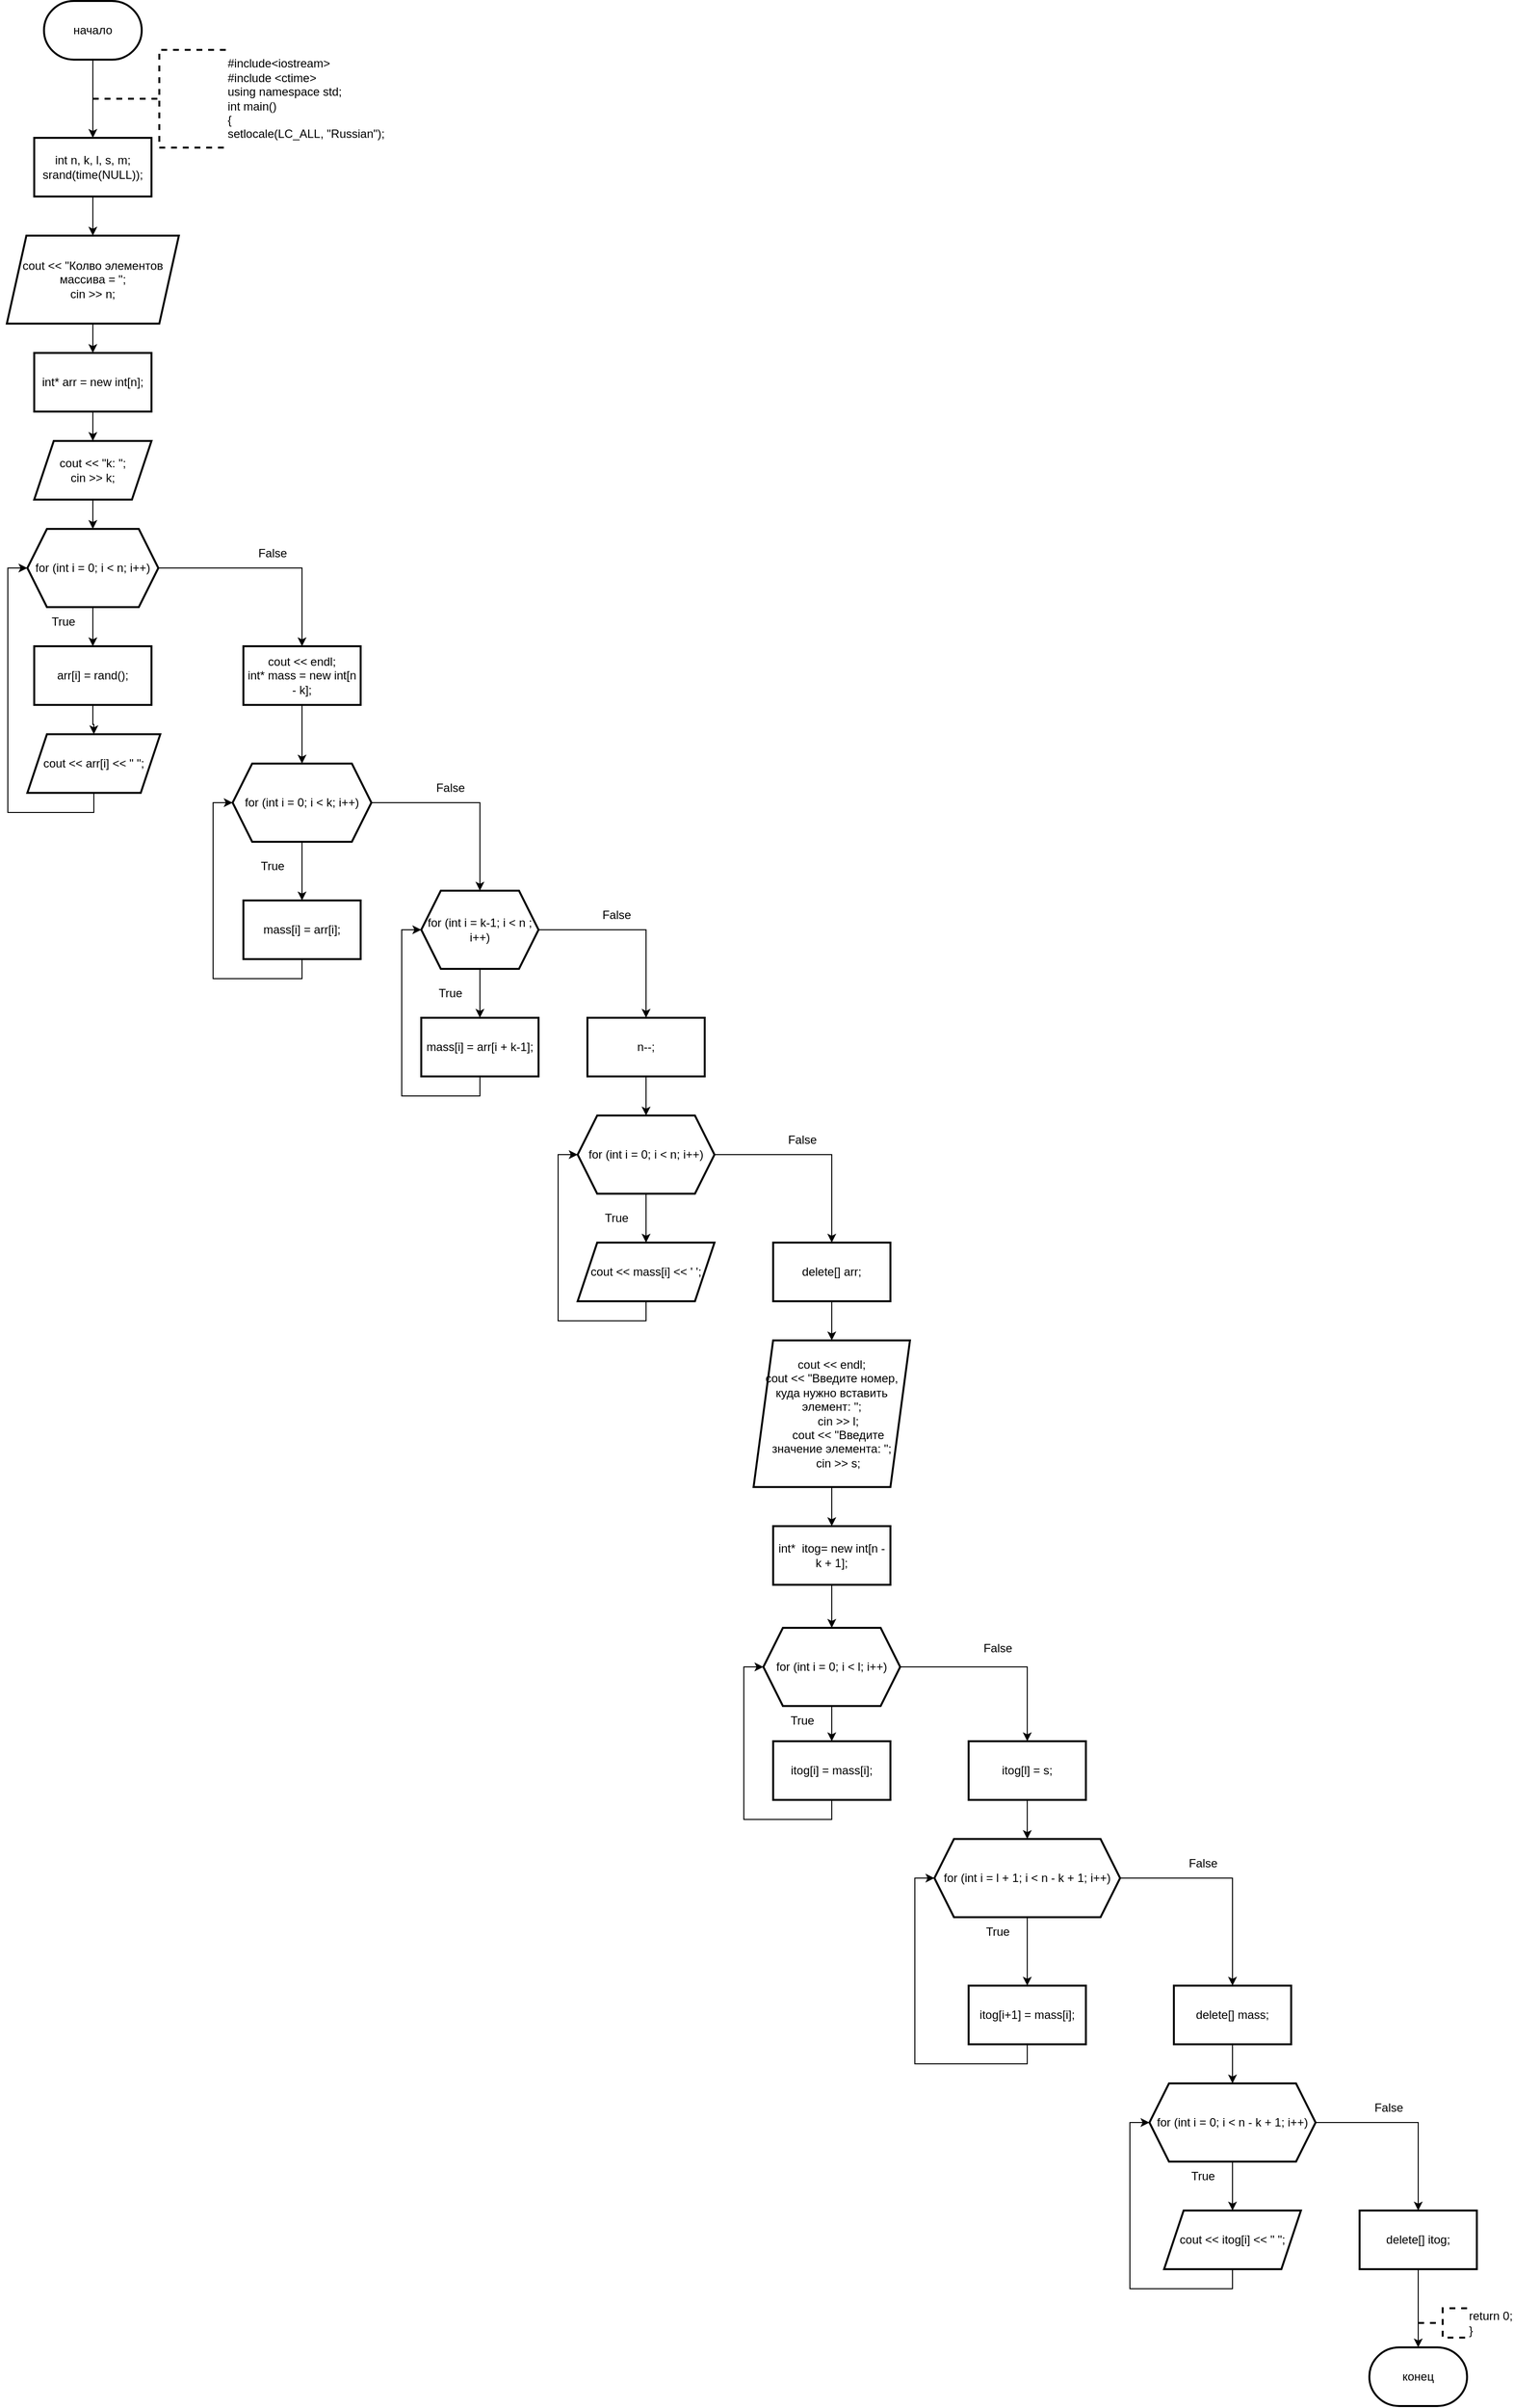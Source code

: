 <mxfile version="23.1.7" type="github">
  <diagram name="Страница — 1" id="seuOj2y7k8zDDkRaIZUc">
    <mxGraphModel dx="996" dy="559" grid="1" gridSize="10" guides="1" tooltips="1" connect="1" arrows="1" fold="1" page="1" pageScale="1" pageWidth="827" pageHeight="1169" math="0" shadow="0">
      <root>
        <mxCell id="0" />
        <mxCell id="1" parent="0" />
        <mxCell id="J5eXpDYhK6grdWMr7Jca-3" value="" style="edgeStyle=orthogonalEdgeStyle;rounded=0;orthogonalLoop=1;jettySize=auto;html=1;" edge="1" parent="1" source="J5eXpDYhK6grdWMr7Jca-1" target="J5eXpDYhK6grdWMr7Jca-2">
          <mxGeometry relative="1" as="geometry" />
        </mxCell>
        <mxCell id="J5eXpDYhK6grdWMr7Jca-1" value="начало" style="strokeWidth=2;html=1;shape=mxgraph.flowchart.terminator;whiteSpace=wrap;" vertex="1" parent="1">
          <mxGeometry x="364" y="10" width="100" height="60" as="geometry" />
        </mxCell>
        <mxCell id="J5eXpDYhK6grdWMr7Jca-6" value="" style="edgeStyle=orthogonalEdgeStyle;rounded=0;orthogonalLoop=1;jettySize=auto;html=1;" edge="1" parent="1" source="J5eXpDYhK6grdWMr7Jca-2" target="J5eXpDYhK6grdWMr7Jca-5">
          <mxGeometry relative="1" as="geometry" />
        </mxCell>
        <mxCell id="J5eXpDYhK6grdWMr7Jca-2" value="&lt;div&gt;int n, k, l, s, m;&lt;/div&gt;&lt;div&gt;srand(time(NULL));&lt;span style=&quot;&quot;&gt;&lt;/span&gt;&lt;/div&gt;" style="whiteSpace=wrap;html=1;strokeWidth=2;" vertex="1" parent="1">
          <mxGeometry x="354" y="150" width="120" height="60" as="geometry" />
        </mxCell>
        <mxCell id="J5eXpDYhK6grdWMr7Jca-4" value="&lt;div&gt;﻿#include&amp;lt;iostream&amp;gt;&lt;/div&gt;&lt;div&gt;#include &amp;lt;ctime&amp;gt;&lt;/div&gt;&lt;div&gt;using namespace std;&lt;/div&gt;&lt;div&gt;int main()&lt;/div&gt;&lt;div&gt;{&lt;/div&gt;&lt;div&gt;setlocale(LC_ALL, &quot;Russian&quot;);&lt;span style=&quot;&quot;&gt;&lt;/span&gt;&lt;/div&gt;" style="strokeWidth=2;html=1;shape=mxgraph.flowchart.annotation_2;align=left;labelPosition=right;pointerEvents=1;dashed=1;" vertex="1" parent="1">
          <mxGeometry x="414" y="60" width="136" height="100" as="geometry" />
        </mxCell>
        <mxCell id="J5eXpDYhK6grdWMr7Jca-8" value="" style="edgeStyle=orthogonalEdgeStyle;rounded=0;orthogonalLoop=1;jettySize=auto;html=1;" edge="1" parent="1" source="J5eXpDYhK6grdWMr7Jca-5" target="J5eXpDYhK6grdWMr7Jca-7">
          <mxGeometry relative="1" as="geometry" />
        </mxCell>
        <mxCell id="J5eXpDYhK6grdWMr7Jca-5" value="&lt;div&gt;cout &amp;lt;&amp;lt; &quot;Колво элементов массива = &quot;;&lt;/div&gt;&lt;div&gt;cin &amp;gt;&amp;gt; n;&lt;span style=&quot;&quot;&gt;&lt;/span&gt;&lt;/div&gt;" style="shape=parallelogram;perimeter=parallelogramPerimeter;whiteSpace=wrap;html=1;fixedSize=1;strokeWidth=2;" vertex="1" parent="1">
          <mxGeometry x="326" y="250" width="176" height="90" as="geometry" />
        </mxCell>
        <mxCell id="J5eXpDYhK6grdWMr7Jca-10" value="" style="edgeStyle=orthogonalEdgeStyle;rounded=0;orthogonalLoop=1;jettySize=auto;html=1;" edge="1" parent="1" source="J5eXpDYhK6grdWMr7Jca-7" target="J5eXpDYhK6grdWMr7Jca-9">
          <mxGeometry relative="1" as="geometry" />
        </mxCell>
        <mxCell id="J5eXpDYhK6grdWMr7Jca-7" value="int* arr = new int[n];" style="whiteSpace=wrap;html=1;strokeWidth=2;" vertex="1" parent="1">
          <mxGeometry x="354" y="370" width="120" height="60" as="geometry" />
        </mxCell>
        <mxCell id="J5eXpDYhK6grdWMr7Jca-12" value="" style="edgeStyle=orthogonalEdgeStyle;rounded=0;orthogonalLoop=1;jettySize=auto;html=1;" edge="1" parent="1" source="J5eXpDYhK6grdWMr7Jca-9" target="J5eXpDYhK6grdWMr7Jca-11">
          <mxGeometry relative="1" as="geometry" />
        </mxCell>
        <mxCell id="J5eXpDYhK6grdWMr7Jca-9" value="&lt;div&gt;cout &amp;lt;&amp;lt; &quot;k: &quot;;&lt;/div&gt;&lt;div&gt;cin &amp;gt;&amp;gt; k;&lt;span style=&quot;&quot;&gt;&lt;/span&gt;&lt;/div&gt;" style="shape=parallelogram;perimeter=parallelogramPerimeter;whiteSpace=wrap;html=1;fixedSize=1;strokeWidth=2;" vertex="1" parent="1">
          <mxGeometry x="354" y="460" width="120" height="60" as="geometry" />
        </mxCell>
        <mxCell id="J5eXpDYhK6grdWMr7Jca-14" value="" style="edgeStyle=orthogonalEdgeStyle;rounded=0;orthogonalLoop=1;jettySize=auto;html=1;" edge="1" parent="1" source="J5eXpDYhK6grdWMr7Jca-11" target="J5eXpDYhK6grdWMr7Jca-13">
          <mxGeometry relative="1" as="geometry" />
        </mxCell>
        <mxCell id="J5eXpDYhK6grdWMr7Jca-19" value="" style="edgeStyle=orthogonalEdgeStyle;rounded=0;orthogonalLoop=1;jettySize=auto;html=1;" edge="1" parent="1" source="J5eXpDYhK6grdWMr7Jca-11" target="J5eXpDYhK6grdWMr7Jca-18">
          <mxGeometry relative="1" as="geometry" />
        </mxCell>
        <mxCell id="J5eXpDYhK6grdWMr7Jca-11" value="for (int i = 0; i &amp;lt; n; i++)" style="shape=hexagon;perimeter=hexagonPerimeter2;whiteSpace=wrap;html=1;fixedSize=1;strokeWidth=2;" vertex="1" parent="1">
          <mxGeometry x="347" y="550" width="134" height="80" as="geometry" />
        </mxCell>
        <mxCell id="J5eXpDYhK6grdWMr7Jca-16" value="" style="edgeStyle=orthogonalEdgeStyle;rounded=0;orthogonalLoop=1;jettySize=auto;html=1;" edge="1" parent="1" source="J5eXpDYhK6grdWMr7Jca-13" target="J5eXpDYhK6grdWMr7Jca-15">
          <mxGeometry relative="1" as="geometry" />
        </mxCell>
        <mxCell id="J5eXpDYhK6grdWMr7Jca-13" value="arr[i] = rand();" style="whiteSpace=wrap;html=1;strokeWidth=2;" vertex="1" parent="1">
          <mxGeometry x="354" y="670" width="120" height="60" as="geometry" />
        </mxCell>
        <mxCell id="J5eXpDYhK6grdWMr7Jca-17" style="edgeStyle=orthogonalEdgeStyle;rounded=0;orthogonalLoop=1;jettySize=auto;html=1;exitX=0.5;exitY=1;exitDx=0;exitDy=0;entryX=0;entryY=0.5;entryDx=0;entryDy=0;" edge="1" parent="1" source="J5eXpDYhK6grdWMr7Jca-15" target="J5eXpDYhK6grdWMr7Jca-11">
          <mxGeometry relative="1" as="geometry" />
        </mxCell>
        <mxCell id="J5eXpDYhK6grdWMr7Jca-15" value="cout &amp;lt;&amp;lt; arr[i] &amp;lt;&amp;lt; &quot; &quot;;" style="shape=parallelogram;perimeter=parallelogramPerimeter;whiteSpace=wrap;html=1;fixedSize=1;strokeWidth=2;" vertex="1" parent="1">
          <mxGeometry x="347" y="760" width="136" height="60" as="geometry" />
        </mxCell>
        <mxCell id="J5eXpDYhK6grdWMr7Jca-21" value="" style="edgeStyle=orthogonalEdgeStyle;rounded=0;orthogonalLoop=1;jettySize=auto;html=1;" edge="1" parent="1" source="J5eXpDYhK6grdWMr7Jca-18" target="J5eXpDYhK6grdWMr7Jca-20">
          <mxGeometry relative="1" as="geometry" />
        </mxCell>
        <mxCell id="J5eXpDYhK6grdWMr7Jca-18" value="&lt;div&gt;cout &amp;lt;&amp;lt; endl;&lt;/div&gt;&lt;div&gt;int* mass = new int[n - k];&lt;span style=&quot;&quot;&gt;&lt;/span&gt;&lt;/div&gt;" style="whiteSpace=wrap;html=1;strokeWidth=2;" vertex="1" parent="1">
          <mxGeometry x="568" y="670" width="120" height="60" as="geometry" />
        </mxCell>
        <mxCell id="J5eXpDYhK6grdWMr7Jca-23" value="" style="edgeStyle=orthogonalEdgeStyle;rounded=0;orthogonalLoop=1;jettySize=auto;html=1;" edge="1" parent="1" source="J5eXpDYhK6grdWMr7Jca-20" target="J5eXpDYhK6grdWMr7Jca-22">
          <mxGeometry relative="1" as="geometry" />
        </mxCell>
        <mxCell id="J5eXpDYhK6grdWMr7Jca-26" value="" style="edgeStyle=orthogonalEdgeStyle;rounded=0;orthogonalLoop=1;jettySize=auto;html=1;" edge="1" parent="1" source="J5eXpDYhK6grdWMr7Jca-20" target="J5eXpDYhK6grdWMr7Jca-25">
          <mxGeometry relative="1" as="geometry" />
        </mxCell>
        <mxCell id="J5eXpDYhK6grdWMr7Jca-20" value="for (int i = 0; i &amp;lt; k; i++)" style="shape=hexagon;perimeter=hexagonPerimeter2;whiteSpace=wrap;html=1;fixedSize=1;strokeWidth=2;" vertex="1" parent="1">
          <mxGeometry x="557" y="790" width="142" height="80" as="geometry" />
        </mxCell>
        <mxCell id="J5eXpDYhK6grdWMr7Jca-24" style="edgeStyle=orthogonalEdgeStyle;rounded=0;orthogonalLoop=1;jettySize=auto;html=1;exitX=0.5;exitY=1;exitDx=0;exitDy=0;entryX=0;entryY=0.5;entryDx=0;entryDy=0;" edge="1" parent="1" source="J5eXpDYhK6grdWMr7Jca-22" target="J5eXpDYhK6grdWMr7Jca-20">
          <mxGeometry relative="1" as="geometry" />
        </mxCell>
        <mxCell id="J5eXpDYhK6grdWMr7Jca-22" value="mass[i] = arr[i];" style="whiteSpace=wrap;html=1;strokeWidth=2;" vertex="1" parent="1">
          <mxGeometry x="568" y="930" width="120" height="60" as="geometry" />
        </mxCell>
        <mxCell id="J5eXpDYhK6grdWMr7Jca-28" value="" style="edgeStyle=orthogonalEdgeStyle;rounded=0;orthogonalLoop=1;jettySize=auto;html=1;" edge="1" parent="1" source="J5eXpDYhK6grdWMr7Jca-25" target="J5eXpDYhK6grdWMr7Jca-27">
          <mxGeometry relative="1" as="geometry" />
        </mxCell>
        <mxCell id="J5eXpDYhK6grdWMr7Jca-31" value="" style="edgeStyle=orthogonalEdgeStyle;rounded=0;orthogonalLoop=1;jettySize=auto;html=1;" edge="1" parent="1" source="J5eXpDYhK6grdWMr7Jca-25" target="J5eXpDYhK6grdWMr7Jca-30">
          <mxGeometry relative="1" as="geometry" />
        </mxCell>
        <mxCell id="J5eXpDYhK6grdWMr7Jca-25" value="for (int i = k-1; i &amp;lt; n ; i++)" style="shape=hexagon;perimeter=hexagonPerimeter2;whiteSpace=wrap;html=1;fixedSize=1;strokeWidth=2;" vertex="1" parent="1">
          <mxGeometry x="750" y="920" width="120" height="80" as="geometry" />
        </mxCell>
        <mxCell id="J5eXpDYhK6grdWMr7Jca-29" style="edgeStyle=orthogonalEdgeStyle;rounded=0;orthogonalLoop=1;jettySize=auto;html=1;exitX=0.5;exitY=1;exitDx=0;exitDy=0;entryX=0;entryY=0.5;entryDx=0;entryDy=0;" edge="1" parent="1" source="J5eXpDYhK6grdWMr7Jca-27" target="J5eXpDYhK6grdWMr7Jca-25">
          <mxGeometry relative="1" as="geometry" />
        </mxCell>
        <mxCell id="J5eXpDYhK6grdWMr7Jca-27" value="mass[i] = arr[i + k-1];" style="whiteSpace=wrap;html=1;strokeWidth=2;" vertex="1" parent="1">
          <mxGeometry x="750" y="1050" width="120" height="60" as="geometry" />
        </mxCell>
        <mxCell id="J5eXpDYhK6grdWMr7Jca-33" value="" style="edgeStyle=orthogonalEdgeStyle;rounded=0;orthogonalLoop=1;jettySize=auto;html=1;" edge="1" parent="1" source="J5eXpDYhK6grdWMr7Jca-30" target="J5eXpDYhK6grdWMr7Jca-32">
          <mxGeometry relative="1" as="geometry" />
        </mxCell>
        <mxCell id="J5eXpDYhK6grdWMr7Jca-30" value="n--;" style="whiteSpace=wrap;html=1;strokeWidth=2;" vertex="1" parent="1">
          <mxGeometry x="920" y="1050" width="120" height="60" as="geometry" />
        </mxCell>
        <mxCell id="J5eXpDYhK6grdWMr7Jca-35" value="" style="edgeStyle=orthogonalEdgeStyle;rounded=0;orthogonalLoop=1;jettySize=auto;html=1;" edge="1" parent="1" source="J5eXpDYhK6grdWMr7Jca-32" target="J5eXpDYhK6grdWMr7Jca-34">
          <mxGeometry relative="1" as="geometry" />
        </mxCell>
        <mxCell id="J5eXpDYhK6grdWMr7Jca-38" value="" style="edgeStyle=orthogonalEdgeStyle;rounded=0;orthogonalLoop=1;jettySize=auto;html=1;" edge="1" parent="1" source="J5eXpDYhK6grdWMr7Jca-32" target="J5eXpDYhK6grdWMr7Jca-37">
          <mxGeometry relative="1" as="geometry" />
        </mxCell>
        <mxCell id="J5eXpDYhK6grdWMr7Jca-32" value="for (int i = 0; i &amp;lt; n; i++)" style="shape=hexagon;perimeter=hexagonPerimeter2;whiteSpace=wrap;html=1;fixedSize=1;strokeWidth=2;" vertex="1" parent="1">
          <mxGeometry x="910" y="1150" width="140" height="80" as="geometry" />
        </mxCell>
        <mxCell id="J5eXpDYhK6grdWMr7Jca-36" style="edgeStyle=orthogonalEdgeStyle;rounded=0;orthogonalLoop=1;jettySize=auto;html=1;exitX=0.5;exitY=1;exitDx=0;exitDy=0;entryX=0;entryY=0.5;entryDx=0;entryDy=0;" edge="1" parent="1" source="J5eXpDYhK6grdWMr7Jca-34" target="J5eXpDYhK6grdWMr7Jca-32">
          <mxGeometry relative="1" as="geometry" />
        </mxCell>
        <mxCell id="J5eXpDYhK6grdWMr7Jca-34" value="cout &amp;lt;&amp;lt; mass[i] &amp;lt;&amp;lt; &#39; &#39;;" style="shape=parallelogram;perimeter=parallelogramPerimeter;whiteSpace=wrap;html=1;fixedSize=1;strokeWidth=2;" vertex="1" parent="1">
          <mxGeometry x="910" y="1280" width="140" height="60" as="geometry" />
        </mxCell>
        <mxCell id="J5eXpDYhK6grdWMr7Jca-40" value="" style="edgeStyle=orthogonalEdgeStyle;rounded=0;orthogonalLoop=1;jettySize=auto;html=1;" edge="1" parent="1" source="J5eXpDYhK6grdWMr7Jca-37" target="J5eXpDYhK6grdWMr7Jca-39">
          <mxGeometry relative="1" as="geometry" />
        </mxCell>
        <mxCell id="J5eXpDYhK6grdWMr7Jca-37" value="delete[] arr;" style="whiteSpace=wrap;html=1;strokeWidth=2;" vertex="1" parent="1">
          <mxGeometry x="1110" y="1280" width="120" height="60" as="geometry" />
        </mxCell>
        <mxCell id="J5eXpDYhK6grdWMr7Jca-42" value="" style="edgeStyle=orthogonalEdgeStyle;rounded=0;orthogonalLoop=1;jettySize=auto;html=1;" edge="1" parent="1" source="J5eXpDYhK6grdWMr7Jca-39" target="J5eXpDYhK6grdWMr7Jca-41">
          <mxGeometry relative="1" as="geometry" />
        </mxCell>
        <mxCell id="J5eXpDYhK6grdWMr7Jca-39" value="&lt;div&gt;cout &amp;lt;&amp;lt; endl;&lt;/div&gt;&lt;div&gt;cout &amp;lt;&amp;lt; &quot;Введите номер, куда нужно вставить элемент: &quot;;&lt;span style=&quot;&quot;&gt;&lt;/span&gt;&lt;/div&gt;&lt;div&gt;&lt;span style=&quot;&quot;&gt;&lt;span style=&quot;&quot;&gt;&lt;span style=&quot;white-space: pre;&quot;&gt;&amp;nbsp;&amp;nbsp;&amp;nbsp;&amp;nbsp;&lt;/span&gt;&lt;/span&gt;cin &amp;gt;&amp;gt; l;&lt;/span&gt;&lt;/div&gt;&lt;div&gt;&lt;span style=&quot;&quot;&gt;&lt;span style=&quot;&quot;&gt;&lt;span style=&quot;white-space: pre;&quot;&gt;&amp;nbsp;&amp;nbsp;&amp;nbsp;&amp;nbsp;&lt;/span&gt;&lt;/span&gt;cout &amp;lt;&amp;lt; &quot;Введите значение элемента: &quot;;&lt;/span&gt;&lt;/div&gt;&lt;div&gt;&lt;span style=&quot;&quot;&gt;&lt;span style=&quot;&quot;&gt;&lt;span style=&quot;white-space: pre;&quot;&gt;&amp;nbsp;&amp;nbsp;&amp;nbsp;&amp;nbsp;&lt;/span&gt;&lt;/span&gt;cin &amp;gt;&amp;gt; s;&lt;/span&gt;&lt;/div&gt;" style="shape=parallelogram;perimeter=parallelogramPerimeter;whiteSpace=wrap;html=1;fixedSize=1;strokeWidth=2;" vertex="1" parent="1">
          <mxGeometry x="1090" y="1380" width="160" height="150" as="geometry" />
        </mxCell>
        <mxCell id="J5eXpDYhK6grdWMr7Jca-44" value="" style="edgeStyle=orthogonalEdgeStyle;rounded=0;orthogonalLoop=1;jettySize=auto;html=1;" edge="1" parent="1" source="J5eXpDYhK6grdWMr7Jca-41" target="J5eXpDYhK6grdWMr7Jca-43">
          <mxGeometry relative="1" as="geometry" />
        </mxCell>
        <mxCell id="J5eXpDYhK6grdWMr7Jca-41" value="int*&amp;nbsp; itog= new int[n - k + 1];" style="whiteSpace=wrap;html=1;strokeWidth=2;" vertex="1" parent="1">
          <mxGeometry x="1110" y="1570" width="120" height="60" as="geometry" />
        </mxCell>
        <mxCell id="J5eXpDYhK6grdWMr7Jca-46" value="" style="edgeStyle=orthogonalEdgeStyle;rounded=0;orthogonalLoop=1;jettySize=auto;html=1;" edge="1" parent="1" source="J5eXpDYhK6grdWMr7Jca-43" target="J5eXpDYhK6grdWMr7Jca-45">
          <mxGeometry relative="1" as="geometry" />
        </mxCell>
        <mxCell id="J5eXpDYhK6grdWMr7Jca-49" value="" style="edgeStyle=orthogonalEdgeStyle;rounded=0;orthogonalLoop=1;jettySize=auto;html=1;" edge="1" parent="1" source="J5eXpDYhK6grdWMr7Jca-43" target="J5eXpDYhK6grdWMr7Jca-48">
          <mxGeometry relative="1" as="geometry" />
        </mxCell>
        <mxCell id="J5eXpDYhK6grdWMr7Jca-43" value="for (int i = 0; i &amp;lt; l; i++)" style="shape=hexagon;perimeter=hexagonPerimeter2;whiteSpace=wrap;html=1;fixedSize=1;strokeWidth=2;" vertex="1" parent="1">
          <mxGeometry x="1100" y="1674" width="140" height="80" as="geometry" />
        </mxCell>
        <mxCell id="J5eXpDYhK6grdWMr7Jca-45" value="itog[i] = mass[i];" style="whiteSpace=wrap;html=1;strokeWidth=2;" vertex="1" parent="1">
          <mxGeometry x="1110" y="1790" width="120" height="60" as="geometry" />
        </mxCell>
        <mxCell id="J5eXpDYhK6grdWMr7Jca-47" style="edgeStyle=orthogonalEdgeStyle;rounded=0;orthogonalLoop=1;jettySize=auto;html=1;exitX=0.5;exitY=1;exitDx=0;exitDy=0;entryX=0;entryY=0.5;entryDx=0;entryDy=0;" edge="1" parent="1" source="J5eXpDYhK6grdWMr7Jca-45" target="J5eXpDYhK6grdWMr7Jca-43">
          <mxGeometry relative="1" as="geometry" />
        </mxCell>
        <mxCell id="J5eXpDYhK6grdWMr7Jca-51" value="" style="edgeStyle=orthogonalEdgeStyle;rounded=0;orthogonalLoop=1;jettySize=auto;html=1;" edge="1" parent="1" source="J5eXpDYhK6grdWMr7Jca-48" target="J5eXpDYhK6grdWMr7Jca-50">
          <mxGeometry relative="1" as="geometry" />
        </mxCell>
        <mxCell id="J5eXpDYhK6grdWMr7Jca-48" value="itog[l] = s;" style="whiteSpace=wrap;html=1;strokeWidth=2;" vertex="1" parent="1">
          <mxGeometry x="1310" y="1790" width="120" height="60" as="geometry" />
        </mxCell>
        <mxCell id="J5eXpDYhK6grdWMr7Jca-53" value="" style="edgeStyle=orthogonalEdgeStyle;rounded=0;orthogonalLoop=1;jettySize=auto;html=1;" edge="1" parent="1" source="J5eXpDYhK6grdWMr7Jca-50" target="J5eXpDYhK6grdWMr7Jca-52">
          <mxGeometry relative="1" as="geometry" />
        </mxCell>
        <mxCell id="J5eXpDYhK6grdWMr7Jca-56" value="" style="edgeStyle=orthogonalEdgeStyle;rounded=0;orthogonalLoop=1;jettySize=auto;html=1;" edge="1" parent="1" source="J5eXpDYhK6grdWMr7Jca-50" target="J5eXpDYhK6grdWMr7Jca-55">
          <mxGeometry relative="1" as="geometry" />
        </mxCell>
        <mxCell id="J5eXpDYhK6grdWMr7Jca-50" value="for (int i = l + 1; i &amp;lt; n - k + 1; i++)" style="shape=hexagon;perimeter=hexagonPerimeter2;whiteSpace=wrap;html=1;fixedSize=1;strokeWidth=2;" vertex="1" parent="1">
          <mxGeometry x="1275" y="1890" width="190" height="80" as="geometry" />
        </mxCell>
        <mxCell id="J5eXpDYhK6grdWMr7Jca-54" style="edgeStyle=orthogonalEdgeStyle;rounded=0;orthogonalLoop=1;jettySize=auto;html=1;exitX=0.5;exitY=1;exitDx=0;exitDy=0;entryX=0;entryY=0.5;entryDx=0;entryDy=0;" edge="1" parent="1" source="J5eXpDYhK6grdWMr7Jca-52" target="J5eXpDYhK6grdWMr7Jca-50">
          <mxGeometry relative="1" as="geometry" />
        </mxCell>
        <mxCell id="J5eXpDYhK6grdWMr7Jca-52" value="itog[i+1] = mass[i];" style="whiteSpace=wrap;html=1;strokeWidth=2;" vertex="1" parent="1">
          <mxGeometry x="1310" y="2040" width="120" height="60" as="geometry" />
        </mxCell>
        <mxCell id="J5eXpDYhK6grdWMr7Jca-58" value="" style="edgeStyle=orthogonalEdgeStyle;rounded=0;orthogonalLoop=1;jettySize=auto;html=1;" edge="1" parent="1" source="J5eXpDYhK6grdWMr7Jca-55" target="J5eXpDYhK6grdWMr7Jca-57">
          <mxGeometry relative="1" as="geometry" />
        </mxCell>
        <mxCell id="J5eXpDYhK6grdWMr7Jca-55" value="delete[] mass;" style="whiteSpace=wrap;html=1;strokeWidth=2;" vertex="1" parent="1">
          <mxGeometry x="1520" y="2040" width="120" height="60" as="geometry" />
        </mxCell>
        <mxCell id="J5eXpDYhK6grdWMr7Jca-60" value="" style="edgeStyle=orthogonalEdgeStyle;rounded=0;orthogonalLoop=1;jettySize=auto;html=1;" edge="1" parent="1" source="J5eXpDYhK6grdWMr7Jca-57" target="J5eXpDYhK6grdWMr7Jca-59">
          <mxGeometry relative="1" as="geometry" />
        </mxCell>
        <mxCell id="J5eXpDYhK6grdWMr7Jca-63" value="" style="edgeStyle=orthogonalEdgeStyle;rounded=0;orthogonalLoop=1;jettySize=auto;html=1;" edge="1" parent="1" source="J5eXpDYhK6grdWMr7Jca-57" target="J5eXpDYhK6grdWMr7Jca-62">
          <mxGeometry relative="1" as="geometry" />
        </mxCell>
        <mxCell id="J5eXpDYhK6grdWMr7Jca-57" value="for (int i = 0; i &amp;lt; n - k + 1; i++)" style="shape=hexagon;perimeter=hexagonPerimeter2;whiteSpace=wrap;html=1;fixedSize=1;strokeWidth=2;" vertex="1" parent="1">
          <mxGeometry x="1495" y="2140" width="170" height="80" as="geometry" />
        </mxCell>
        <mxCell id="J5eXpDYhK6grdWMr7Jca-61" style="edgeStyle=orthogonalEdgeStyle;rounded=0;orthogonalLoop=1;jettySize=auto;html=1;exitX=0.5;exitY=1;exitDx=0;exitDy=0;entryX=0;entryY=0.5;entryDx=0;entryDy=0;" edge="1" parent="1" source="J5eXpDYhK6grdWMr7Jca-59" target="J5eXpDYhK6grdWMr7Jca-57">
          <mxGeometry relative="1" as="geometry" />
        </mxCell>
        <mxCell id="J5eXpDYhK6grdWMr7Jca-59" value="cout &amp;lt;&amp;lt; itog[i] &amp;lt;&amp;lt; &quot; &quot;;" style="shape=parallelogram;perimeter=parallelogramPerimeter;whiteSpace=wrap;html=1;fixedSize=1;strokeWidth=2;" vertex="1" parent="1">
          <mxGeometry x="1510" y="2270" width="140" height="60" as="geometry" />
        </mxCell>
        <mxCell id="J5eXpDYhK6grdWMr7Jca-65" style="edgeStyle=orthogonalEdgeStyle;rounded=0;orthogonalLoop=1;jettySize=auto;html=1;exitX=0.5;exitY=1;exitDx=0;exitDy=0;" edge="1" parent="1" source="J5eXpDYhK6grdWMr7Jca-62" target="J5eXpDYhK6grdWMr7Jca-64">
          <mxGeometry relative="1" as="geometry" />
        </mxCell>
        <mxCell id="J5eXpDYhK6grdWMr7Jca-62" value="delete[] itog;" style="whiteSpace=wrap;html=1;strokeWidth=2;" vertex="1" parent="1">
          <mxGeometry x="1710" y="2270" width="120" height="60" as="geometry" />
        </mxCell>
        <mxCell id="J5eXpDYhK6grdWMr7Jca-64" value="конец" style="strokeWidth=2;html=1;shape=mxgraph.flowchart.terminator;whiteSpace=wrap;" vertex="1" parent="1">
          <mxGeometry x="1720" y="2410" width="100" height="60" as="geometry" />
        </mxCell>
        <mxCell id="J5eXpDYhK6grdWMr7Jca-66" value="&lt;div&gt;return 0;&lt;/div&gt;&lt;div&gt;}&lt;/div&gt;" style="strokeWidth=2;html=1;shape=mxgraph.flowchart.annotation_2;align=left;labelPosition=right;pointerEvents=1;dashed=1;" vertex="1" parent="1">
          <mxGeometry x="1770" y="2370" width="50" height="30" as="geometry" />
        </mxCell>
        <mxCell id="J5eXpDYhK6grdWMr7Jca-67" value="True" style="text;html=1;align=center;verticalAlign=middle;whiteSpace=wrap;rounded=0;" vertex="1" parent="1">
          <mxGeometry x="1520" y="2220" width="60" height="30" as="geometry" />
        </mxCell>
        <mxCell id="J5eXpDYhK6grdWMr7Jca-68" value="False" style="text;html=1;align=center;verticalAlign=middle;whiteSpace=wrap;rounded=0;" vertex="1" parent="1">
          <mxGeometry x="1710" y="2150" width="60" height="30" as="geometry" />
        </mxCell>
        <mxCell id="J5eXpDYhK6grdWMr7Jca-69" value="True" style="text;html=1;align=center;verticalAlign=middle;whiteSpace=wrap;rounded=0;" vertex="1" parent="1">
          <mxGeometry x="1310" y="1970" width="60" height="30" as="geometry" />
        </mxCell>
        <mxCell id="J5eXpDYhK6grdWMr7Jca-70" value="False" style="text;html=1;align=center;verticalAlign=middle;whiteSpace=wrap;rounded=0;" vertex="1" parent="1">
          <mxGeometry x="1520" y="1900" width="60" height="30" as="geometry" />
        </mxCell>
        <mxCell id="J5eXpDYhK6grdWMr7Jca-71" value="False" style="text;html=1;align=center;verticalAlign=middle;whiteSpace=wrap;rounded=0;" vertex="1" parent="1">
          <mxGeometry x="1310" y="1680" width="60" height="30" as="geometry" />
        </mxCell>
        <mxCell id="J5eXpDYhK6grdWMr7Jca-72" value="True" style="text;html=1;align=center;verticalAlign=middle;whiteSpace=wrap;rounded=0;" vertex="1" parent="1">
          <mxGeometry x="1110" y="1754" width="60" height="30" as="geometry" />
        </mxCell>
        <mxCell id="J5eXpDYhK6grdWMr7Jca-73" value="False" style="text;html=1;align=center;verticalAlign=middle;whiteSpace=wrap;rounded=0;" vertex="1" parent="1">
          <mxGeometry x="1110" y="1160" width="60" height="30" as="geometry" />
        </mxCell>
        <mxCell id="J5eXpDYhK6grdWMr7Jca-74" value="True" style="text;html=1;align=center;verticalAlign=middle;whiteSpace=wrap;rounded=0;" vertex="1" parent="1">
          <mxGeometry x="920" y="1240" width="60" height="30" as="geometry" />
        </mxCell>
        <mxCell id="J5eXpDYhK6grdWMr7Jca-75" value="False" style="text;html=1;align=center;verticalAlign=middle;whiteSpace=wrap;rounded=0;" vertex="1" parent="1">
          <mxGeometry x="920" y="930" width="60" height="30" as="geometry" />
        </mxCell>
        <mxCell id="J5eXpDYhK6grdWMr7Jca-76" value="False" style="text;html=1;align=center;verticalAlign=middle;whiteSpace=wrap;rounded=0;" vertex="1" parent="1">
          <mxGeometry x="750" y="800" width="60" height="30" as="geometry" />
        </mxCell>
        <mxCell id="J5eXpDYhK6grdWMr7Jca-77" value="True" style="text;html=1;align=center;verticalAlign=middle;whiteSpace=wrap;rounded=0;" vertex="1" parent="1">
          <mxGeometry x="750" y="1010" width="60" height="30" as="geometry" />
        </mxCell>
        <mxCell id="J5eXpDYhK6grdWMr7Jca-78" value="True" style="text;html=1;align=center;verticalAlign=middle;whiteSpace=wrap;rounded=0;" vertex="1" parent="1">
          <mxGeometry x="568" y="880" width="60" height="30" as="geometry" />
        </mxCell>
        <mxCell id="J5eXpDYhK6grdWMr7Jca-79" value="False" style="text;html=1;align=center;verticalAlign=middle;whiteSpace=wrap;rounded=0;" vertex="1" parent="1">
          <mxGeometry x="568" y="560" width="60" height="30" as="geometry" />
        </mxCell>
        <mxCell id="J5eXpDYhK6grdWMr7Jca-80" value="True" style="text;html=1;align=center;verticalAlign=middle;whiteSpace=wrap;rounded=0;" vertex="1" parent="1">
          <mxGeometry x="354" y="630" width="60" height="30" as="geometry" />
        </mxCell>
      </root>
    </mxGraphModel>
  </diagram>
</mxfile>
